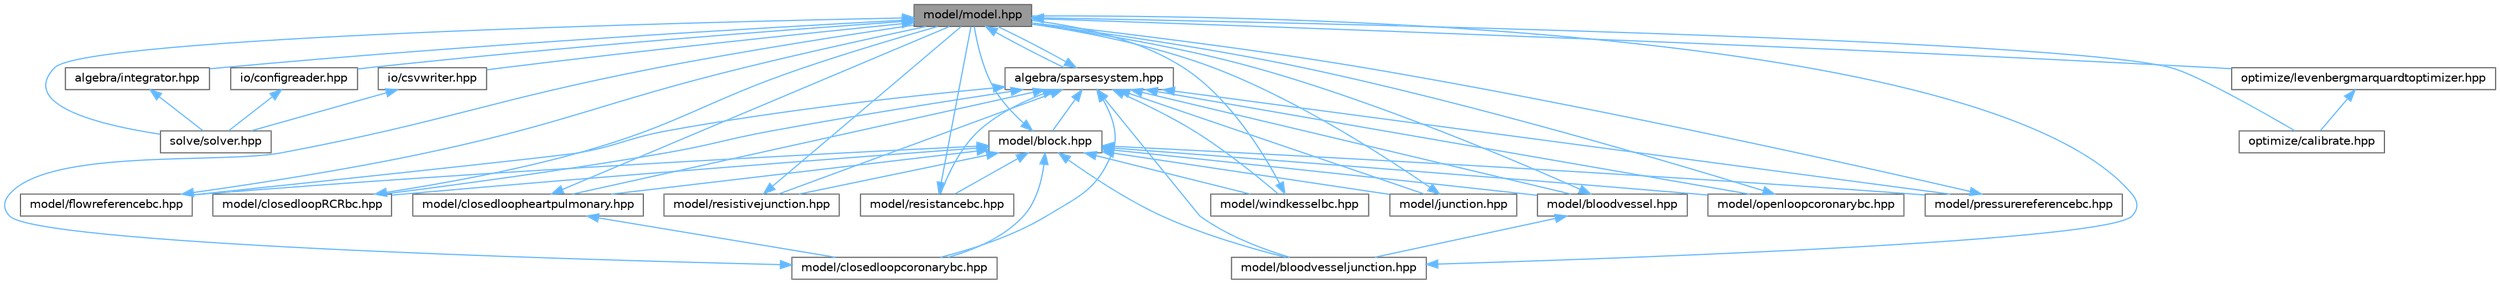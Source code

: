 digraph "model/model.hpp"
{
 // LATEX_PDF_SIZE
  bgcolor="transparent";
  edge [fontname=Helvetica,fontsize=10,labelfontname=Helvetica,labelfontsize=10];
  node [fontname=Helvetica,fontsize=10,shape=box,height=0.2,width=0.4];
  Node1 [label="model/model.hpp",height=0.2,width=0.4,color="gray40", fillcolor="grey60", style="filled", fontcolor="black",tooltip="MODEL::Model source file."];
  Node1 -> Node2 [dir="back",color="steelblue1",style="solid"];
  Node2 [label="algebra/integrator.hpp",height=0.2,width=0.4,color="grey40", fillcolor="white", style="filled",URL="$integrator_8hpp.html",tooltip="ALGEBRA::Integrator source file."];
  Node2 -> Node3 [dir="back",color="steelblue1",style="solid"];
  Node3 [label="solve/solver.hpp",height=0.2,width=0.4,color="grey40", fillcolor="white", style="filled",URL="$solver_8hpp.html",tooltip="SOLVE::Solver source file."];
  Node1 -> Node4 [dir="back",color="steelblue1",style="solid"];
  Node4 [label="algebra/sparsesystem.hpp",height=0.2,width=0.4,color="grey40", fillcolor="white", style="filled",URL="$sparsesystem_8hpp.html",tooltip="ALGEBRA::SparseSystem source file."];
  Node4 -> Node5 [dir="back",color="steelblue1",style="solid"];
  Node5 [label="model/block.hpp",height=0.2,width=0.4,color="grey40", fillcolor="white", style="filled",URL="$block_8hpp.html",tooltip="MODEL::Block source file."];
  Node5 -> Node6 [dir="back",color="steelblue1",style="solid"];
  Node6 [label="model/bloodvessel.hpp",height=0.2,width=0.4,color="grey40", fillcolor="white", style="filled",URL="$bloodvessel_8hpp.html",tooltip="MODEL::BloodVessel source file."];
  Node6 -> Node7 [dir="back",color="steelblue1",style="solid"];
  Node7 [label="model/bloodvesseljunction.hpp",height=0.2,width=0.4,color="grey40", fillcolor="white", style="filled",URL="$bloodvesseljunction_8hpp.html",tooltip="MODEL::BloodVesselJunction source file."];
  Node7 -> Node1 [dir="back",color="steelblue1",style="solid"];
  Node6 -> Node1 [dir="back",color="steelblue1",style="solid"];
  Node5 -> Node7 [dir="back",color="steelblue1",style="solid"];
  Node5 -> Node8 [dir="back",color="steelblue1",style="solid"];
  Node8 [label="model/closedloopRCRbc.hpp",height=0.2,width=0.4,color="grey40", fillcolor="white", style="filled",URL="$closedloop_r_c_rbc_8hpp.html",tooltip="MODEL::ClosedLoopRCRBC source file."];
  Node8 -> Node1 [dir="back",color="steelblue1",style="solid"];
  Node5 -> Node9 [dir="back",color="steelblue1",style="solid"];
  Node9 [label="model/closedloopcoronarybc.hpp",height=0.2,width=0.4,color="grey40", fillcolor="white", style="filled",URL="$closedloopcoronarybc_8hpp.html",tooltip="MODEL::ClosedLoopCoronaryBC source file."];
  Node9 -> Node1 [dir="back",color="steelblue1",style="solid"];
  Node5 -> Node10 [dir="back",color="steelblue1",style="solid"];
  Node10 [label="model/closedloopheartpulmonary.hpp",height=0.2,width=0.4,color="grey40", fillcolor="white", style="filled",URL="$closedloopheartpulmonary_8hpp.html",tooltip="MODEL::ClosedLoopHeartPulmonary source file."];
  Node10 -> Node9 [dir="back",color="steelblue1",style="solid"];
  Node10 -> Node1 [dir="back",color="steelblue1",style="solid"];
  Node5 -> Node11 [dir="back",color="steelblue1",style="solid"];
  Node11 [label="model/flowreferencebc.hpp",height=0.2,width=0.4,color="grey40", fillcolor="white", style="filled",URL="$flowreferencebc_8hpp.html",tooltip="MODEL::FlowReferenceBC source file."];
  Node11 -> Node1 [dir="back",color="steelblue1",style="solid"];
  Node5 -> Node12 [dir="back",color="steelblue1",style="solid"];
  Node12 [label="model/junction.hpp",height=0.2,width=0.4,color="grey40", fillcolor="white", style="filled",URL="$junction_8hpp.html",tooltip="MODEL::Junction source file."];
  Node12 -> Node1 [dir="back",color="steelblue1",style="solid"];
  Node5 -> Node1 [dir="back",color="steelblue1",style="solid"];
  Node5 -> Node13 [dir="back",color="steelblue1",style="solid"];
  Node13 [label="model/openloopcoronarybc.hpp",height=0.2,width=0.4,color="grey40", fillcolor="white", style="filled",URL="$openloopcoronarybc_8hpp.html",tooltip="MODEL::OpenLoopCoronaryBC source file."];
  Node13 -> Node1 [dir="back",color="steelblue1",style="solid"];
  Node5 -> Node14 [dir="back",color="steelblue1",style="solid"];
  Node14 [label="model/pressurereferencebc.hpp",height=0.2,width=0.4,color="grey40", fillcolor="white", style="filled",URL="$pressurereferencebc_8hpp.html",tooltip="MODEL::PressureReferenceBC source file."];
  Node14 -> Node1 [dir="back",color="steelblue1",style="solid"];
  Node5 -> Node15 [dir="back",color="steelblue1",style="solid"];
  Node15 [label="model/resistancebc.hpp",height=0.2,width=0.4,color="grey40", fillcolor="white", style="filled",URL="$resistancebc_8hpp.html",tooltip="MODEL::ResistanceBC source file."];
  Node15 -> Node1 [dir="back",color="steelblue1",style="solid"];
  Node5 -> Node16 [dir="back",color="steelblue1",style="solid"];
  Node16 [label="model/resistivejunction.hpp",height=0.2,width=0.4,color="grey40", fillcolor="white", style="filled",URL="$resistivejunction_8hpp.html",tooltip="MODEL::ResistiveJunction source file."];
  Node16 -> Node1 [dir="back",color="steelblue1",style="solid"];
  Node5 -> Node17 [dir="back",color="steelblue1",style="solid"];
  Node17 [label="model/windkesselbc.hpp",height=0.2,width=0.4,color="grey40", fillcolor="white", style="filled",URL="$windkesselbc_8hpp.html",tooltip="MODEL::WindkesselBC source file."];
  Node17 -> Node1 [dir="back",color="steelblue1",style="solid"];
  Node4 -> Node6 [dir="back",color="steelblue1",style="solid"];
  Node4 -> Node7 [dir="back",color="steelblue1",style="solid"];
  Node4 -> Node8 [dir="back",color="steelblue1",style="solid"];
  Node4 -> Node9 [dir="back",color="steelblue1",style="solid"];
  Node4 -> Node10 [dir="back",color="steelblue1",style="solid"];
  Node4 -> Node11 [dir="back",color="steelblue1",style="solid"];
  Node4 -> Node12 [dir="back",color="steelblue1",style="solid"];
  Node4 -> Node1 [dir="back",color="steelblue1",style="solid"];
  Node4 -> Node13 [dir="back",color="steelblue1",style="solid"];
  Node4 -> Node14 [dir="back",color="steelblue1",style="solid"];
  Node4 -> Node15 [dir="back",color="steelblue1",style="solid"];
  Node4 -> Node16 [dir="back",color="steelblue1",style="solid"];
  Node4 -> Node17 [dir="back",color="steelblue1",style="solid"];
  Node1 -> Node18 [dir="back",color="steelblue1",style="solid"];
  Node18 [label="io/configreader.hpp",height=0.2,width=0.4,color="grey40", fillcolor="white", style="filled",URL="$configreader_8hpp.html",tooltip="Helper functions for reading configurations."];
  Node18 -> Node3 [dir="back",color="steelblue1",style="solid"];
  Node1 -> Node19 [dir="back",color="steelblue1",style="solid"];
  Node19 [label="io/csvwriter.hpp",height=0.2,width=0.4,color="grey40", fillcolor="white", style="filled",URL="$csvwriter_8hpp.html",tooltip="IO::write_csv source file."];
  Node19 -> Node3 [dir="back",color="steelblue1",style="solid"];
  Node1 -> Node20 [dir="back",color="steelblue1",style="solid"];
  Node20 [label="optimize/calibrate.hpp",height=0.2,width=0.4,color="grey40", fillcolor="white", style="filled",URL="$calibrate_8hpp.html",tooltip="OPT::calibrate source file."];
  Node1 -> Node21 [dir="back",color="steelblue1",style="solid"];
  Node21 [label="optimize/levenbergmarquardtoptimizer.hpp",height=0.2,width=0.4,color="grey40", fillcolor="white", style="filled",URL="$levenbergmarquardtoptimizer_8hpp.html",tooltip="OPT::LevenbergMarquardtOptimizer source file."];
  Node21 -> Node20 [dir="back",color="steelblue1",style="solid"];
  Node1 -> Node3 [dir="back",color="steelblue1",style="solid"];
}
